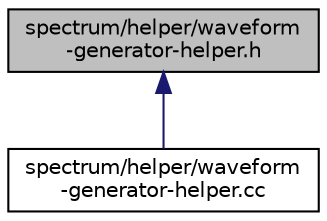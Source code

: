 digraph "spectrum/helper/waveform-generator-helper.h"
{
  edge [fontname="Helvetica",fontsize="10",labelfontname="Helvetica",labelfontsize="10"];
  node [fontname="Helvetica",fontsize="10",shape=record];
  Node1 [label="spectrum/helper/waveform\l-generator-helper.h",height=0.2,width=0.4,color="black", fillcolor="grey75", style="filled", fontcolor="black"];
  Node1 -> Node2 [dir="back",color="midnightblue",fontsize="10",style="solid"];
  Node2 [label="spectrum/helper/waveform\l-generator-helper.cc",height=0.2,width=0.4,color="black", fillcolor="white", style="filled",URL="$d1/d90/waveform-generator-helper_8cc.html"];
}
